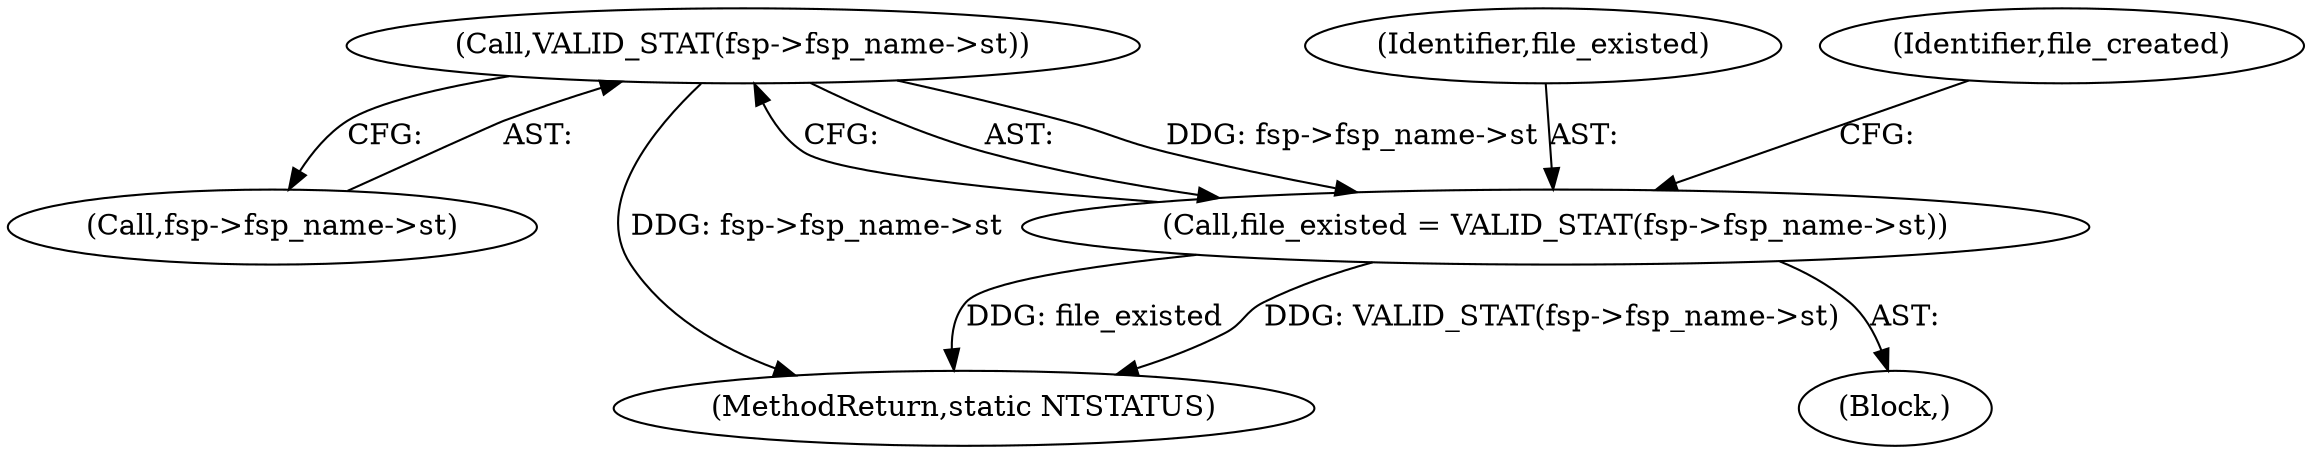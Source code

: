 digraph "0_samba_10c3e3923022485c720f322ca4f0aca5d7501310@pointer" {
"1000115" [label="(Call,VALID_STAT(fsp->fsp_name->st))"];
"1000113" [label="(Call,file_existed = VALID_STAT(fsp->fsp_name->st))"];
"1000114" [label="(Identifier,file_existed)"];
"1000106" [label="(Block,)"];
"1000113" [label="(Call,file_existed = VALID_STAT(fsp->fsp_name->st))"];
"1000116" [label="(Call,fsp->fsp_name->st)"];
"1000124" [label="(Identifier,file_created)"];
"1000132" [label="(MethodReturn,static NTSTATUS)"];
"1000115" [label="(Call,VALID_STAT(fsp->fsp_name->st))"];
"1000115" -> "1000113"  [label="AST: "];
"1000115" -> "1000116"  [label="CFG: "];
"1000116" -> "1000115"  [label="AST: "];
"1000113" -> "1000115"  [label="CFG: "];
"1000115" -> "1000132"  [label="DDG: fsp->fsp_name->st"];
"1000115" -> "1000113"  [label="DDG: fsp->fsp_name->st"];
"1000113" -> "1000106"  [label="AST: "];
"1000114" -> "1000113"  [label="AST: "];
"1000124" -> "1000113"  [label="CFG: "];
"1000113" -> "1000132"  [label="DDG: file_existed"];
"1000113" -> "1000132"  [label="DDG: VALID_STAT(fsp->fsp_name->st)"];
}
